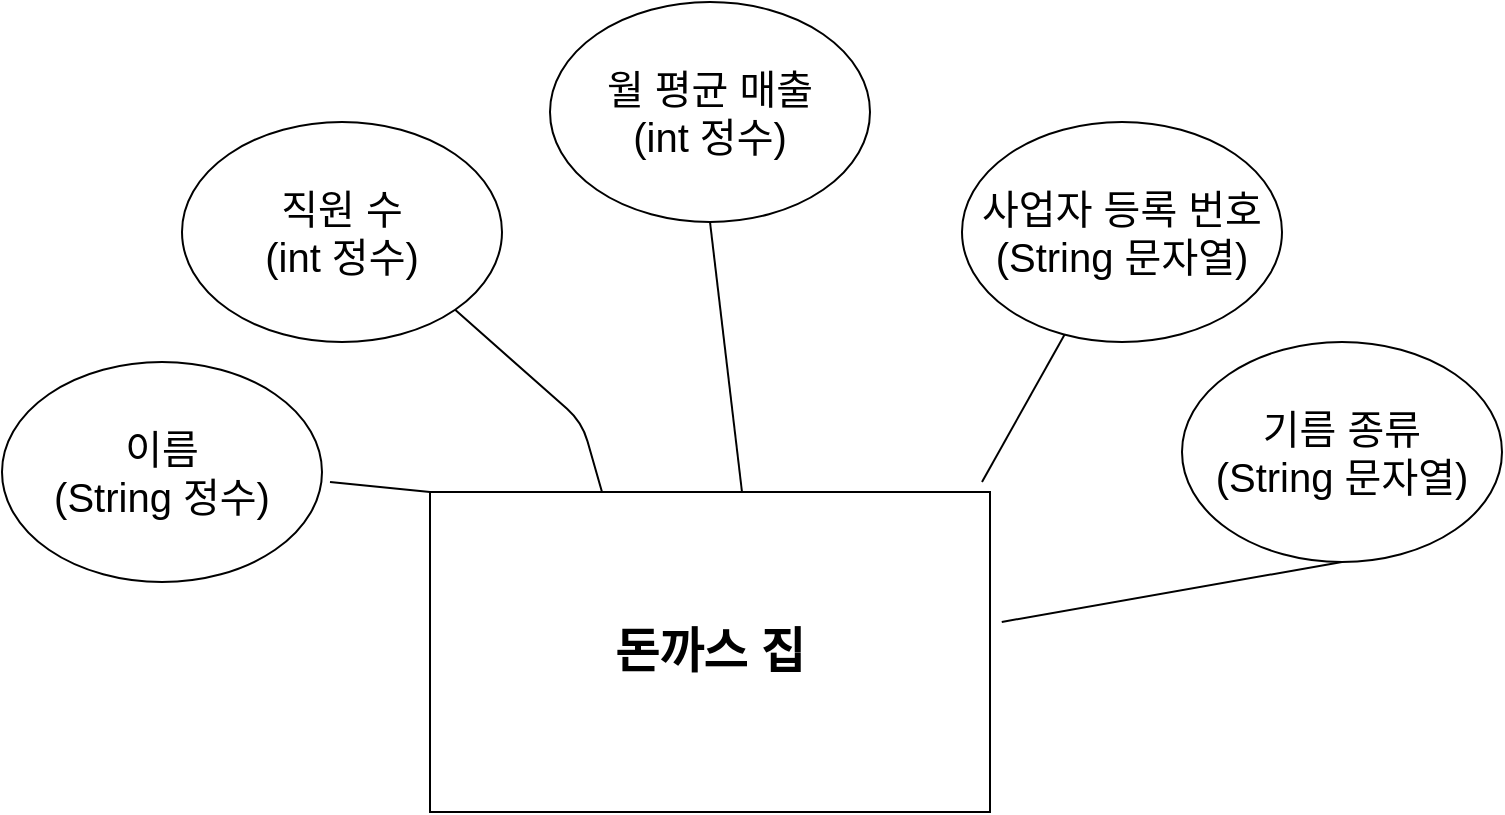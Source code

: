 <mxfile version="14.6.6" type="device"><diagram id="a5XJopjJuTbGU-dBk4dK" name="Page-1"><mxGraphModel dx="606" dy="495" grid="1" gridSize="10" guides="1" tooltips="1" connect="1" arrows="1" fold="1" page="1" pageScale="1" pageWidth="827" pageHeight="1169" math="0" shadow="0"><root><mxCell id="0"/><mxCell id="1" parent="0"/><mxCell id="6Zw9F8Jv71smh3tiGrxa-1" value="&lt;h1&gt;돈까스 집&lt;/h1&gt;" style="rounded=0;whiteSpace=wrap;html=1;" parent="1" vertex="1"><mxGeometry x="274" y="505" width="280" height="160" as="geometry"/></mxCell><mxCell id="6Zw9F8Jv71smh3tiGrxa-5" value="&lt;font style=&quot;font-size: 20px&quot;&gt;이름&lt;br&gt;(String 정수)&lt;br&gt;&lt;/font&gt;" style="ellipse;whiteSpace=wrap;html=1;" parent="1" vertex="1"><mxGeometry x="60" y="440" width="160" height="110" as="geometry"/></mxCell><mxCell id="6Zw9F8Jv71smh3tiGrxa-6" value="&lt;font style=&quot;font-size: 20px&quot;&gt;직원 수&lt;br&gt;(int 정수)&lt;br&gt;&lt;/font&gt;" style="ellipse;whiteSpace=wrap;html=1;" parent="1" vertex="1"><mxGeometry x="150" y="320" width="160" height="110" as="geometry"/></mxCell><mxCell id="6Zw9F8Jv71smh3tiGrxa-7" value="&lt;font style=&quot;font-size: 20px&quot;&gt;월 평균 매출&lt;br&gt;(int 정수)&lt;br&gt;&lt;/font&gt;" style="ellipse;whiteSpace=wrap;html=1;" parent="1" vertex="1"><mxGeometry x="334" y="260" width="160" height="110" as="geometry"/></mxCell><mxCell id="6Zw9F8Jv71smh3tiGrxa-8" value="&lt;font style=&quot;font-size: 20px&quot;&gt;사업자 등록 번호&lt;br&gt;(String 문자열)&lt;br&gt;&lt;/font&gt;" style="ellipse;whiteSpace=wrap;html=1;" parent="1" vertex="1"><mxGeometry x="540" y="320" width="160" height="110" as="geometry"/></mxCell><mxCell id="6Zw9F8Jv71smh3tiGrxa-9" value="&lt;font style=&quot;font-size: 20px&quot;&gt;기름 종류&lt;br&gt;(String 문자열)&lt;br&gt;&lt;/font&gt;" style="ellipse;whiteSpace=wrap;html=1;" parent="1" vertex="1"><mxGeometry x="650" y="430" width="160" height="110" as="geometry"/></mxCell><mxCell id="6Zw9F8Jv71smh3tiGrxa-10" value="" style="endArrow=none;html=1;entryX=0.5;entryY=1;entryDx=0;entryDy=0;" parent="1" target="6Zw9F8Jv71smh3tiGrxa-7" edge="1"><mxGeometry width="50" height="50" relative="1" as="geometry"><mxPoint x="430" y="505" as="sourcePoint"/><mxPoint x="480" y="455" as="targetPoint"/></mxGeometry></mxCell><mxCell id="6Zw9F8Jv71smh3tiGrxa-15" value="" style="endArrow=none;html=1;entryX=1;entryY=1;entryDx=0;entryDy=0;" parent="1" target="6Zw9F8Jv71smh3tiGrxa-6" edge="1"><mxGeometry width="50" height="50" relative="1" as="geometry"><mxPoint x="360" y="505" as="sourcePoint"/><mxPoint x="410" y="455" as="targetPoint"/><Array as="points"><mxPoint x="350" y="470"/></Array></mxGeometry></mxCell><mxCell id="6Zw9F8Jv71smh3tiGrxa-18" value="" style="endArrow=none;html=1;" parent="1" edge="1"><mxGeometry width="50" height="50" relative="1" as="geometry"><mxPoint x="224" y="500" as="sourcePoint"/><mxPoint x="274" y="505" as="targetPoint"/></mxGeometry></mxCell><mxCell id="6Zw9F8Jv71smh3tiGrxa-20" value="" style="endArrow=none;html=1;" parent="1" source="6Zw9F8Jv71smh3tiGrxa-8" edge="1"><mxGeometry width="50" height="50" relative="1" as="geometry"><mxPoint x="610" y="250" as="sourcePoint"/><mxPoint x="550" y="500" as="targetPoint"/></mxGeometry></mxCell><mxCell id="6Zw9F8Jv71smh3tiGrxa-21" value="" style="endArrow=none;html=1;exitX=1.021;exitY=0.406;exitDx=0;exitDy=0;exitPerimeter=0;entryX=0.5;entryY=1;entryDx=0;entryDy=0;" parent="1" source="6Zw9F8Jv71smh3tiGrxa-1" target="6Zw9F8Jv71smh3tiGrxa-9" edge="1"><mxGeometry width="50" height="50" relative="1" as="geometry"><mxPoint x="610" y="250" as="sourcePoint"/><mxPoint x="660" y="200" as="targetPoint"/></mxGeometry></mxCell></root></mxGraphModel></diagram></mxfile>